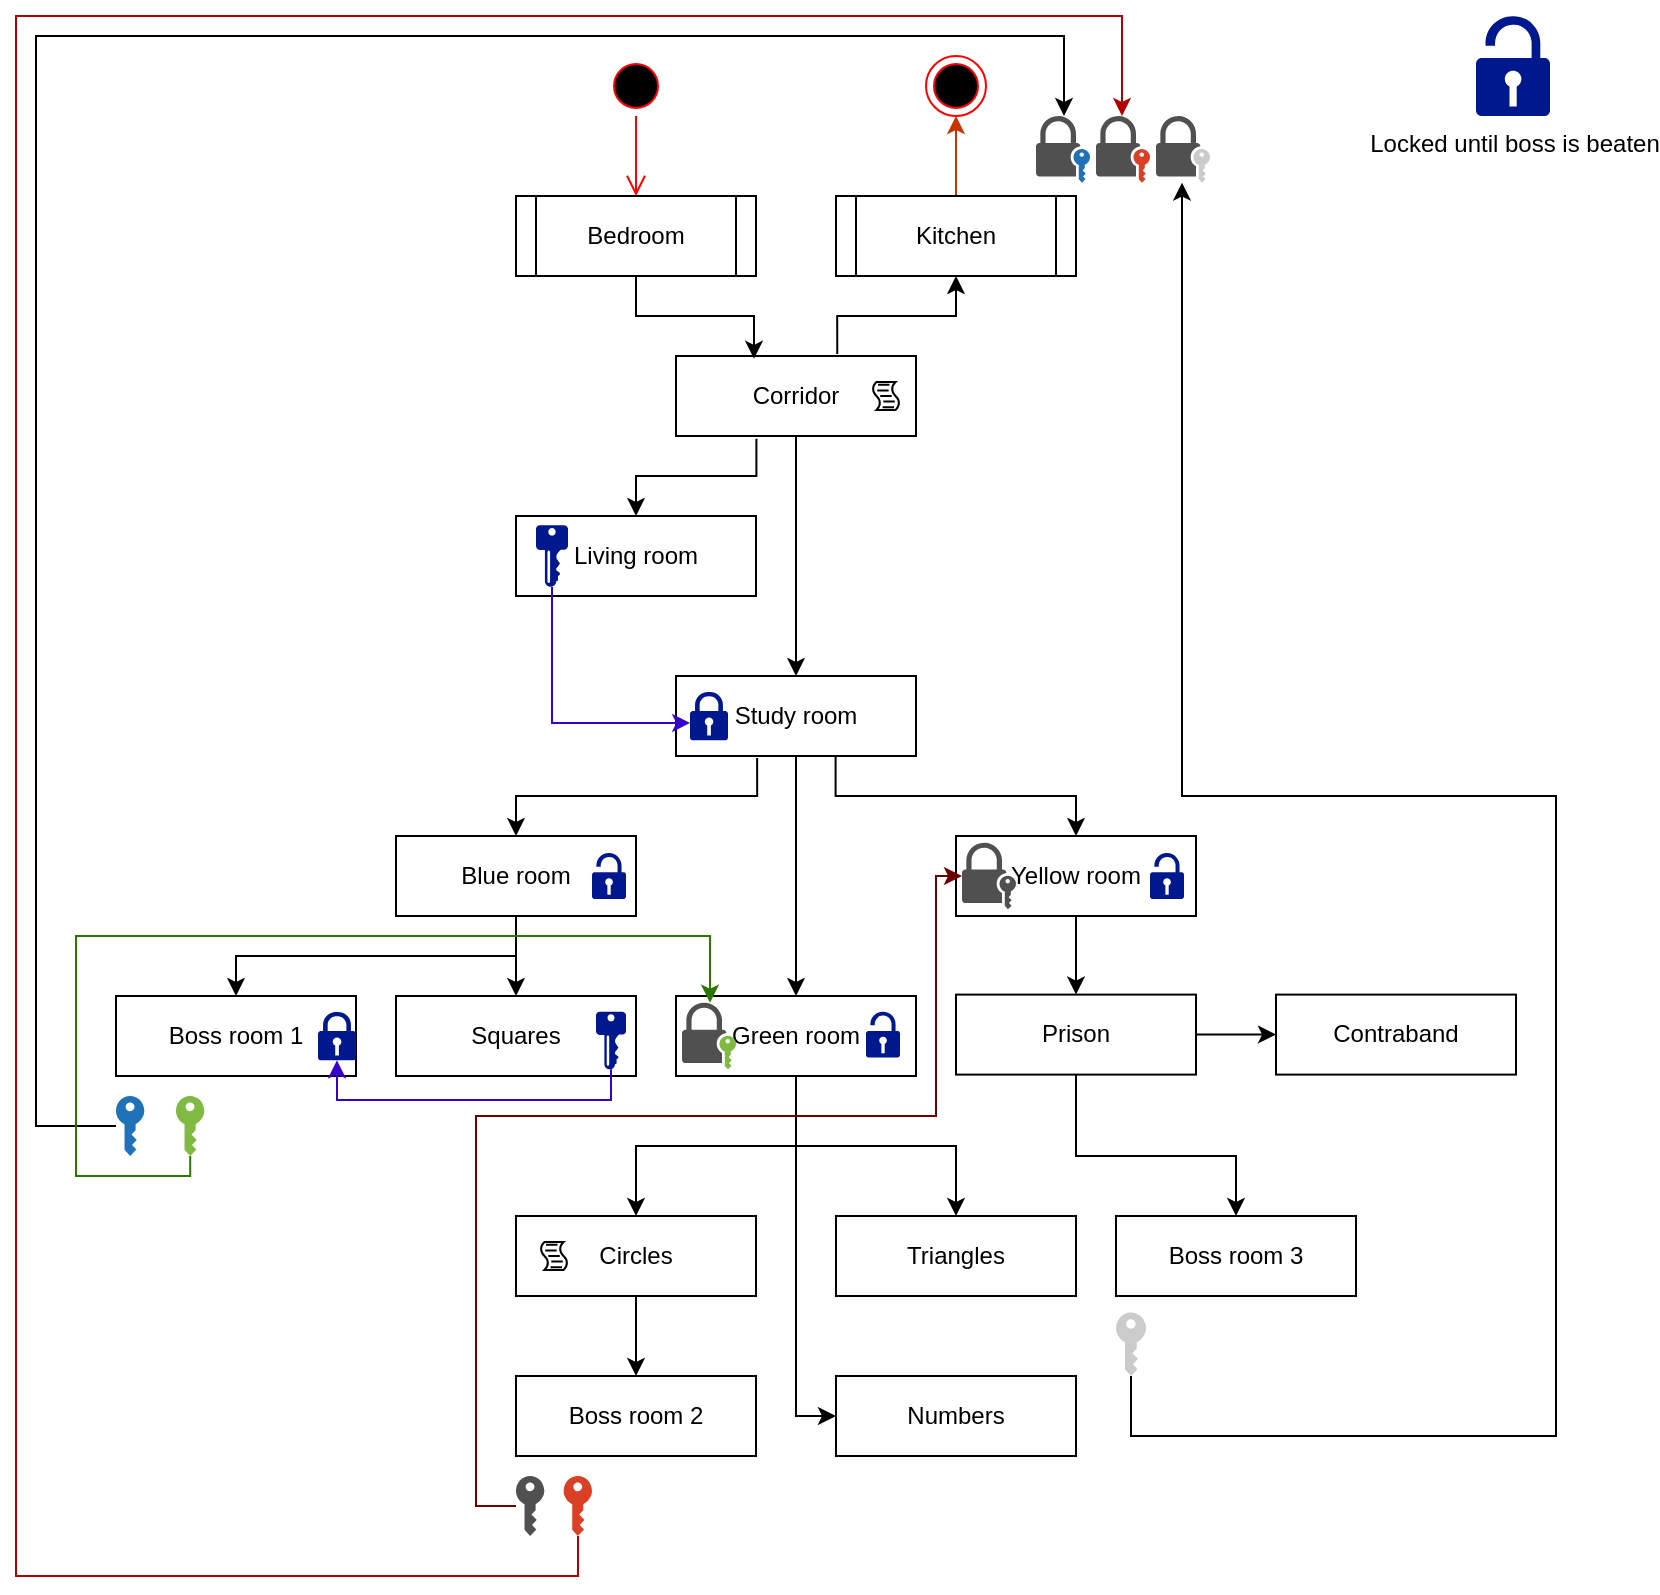 <mxfile version="13.9.6" type="github">
  <diagram id="JOVWKT4qvr71FNUXydbt" name="Page-1">
    <mxGraphModel dx="1662" dy="856" grid="1" gridSize="10" guides="1" tooltips="1" connect="1" arrows="1" fold="1" page="1" pageScale="1" pageWidth="850" pageHeight="1100" math="0" shadow="0">
      <root>
        <mxCell id="0" />
        <mxCell id="1" parent="0" />
        <mxCell id="h6kPkTVQXJsnWw4E5mSr-7" style="edgeStyle=orthogonalEdgeStyle;rounded=0;orthogonalLoop=1;jettySize=auto;html=1;entryX=0.5;entryY=1;entryDx=0;entryDy=0;exitX=0.672;exitY=-0.025;exitDx=0;exitDy=0;exitPerimeter=0;" parent="1" source="h6kPkTVQXJsnWw4E5mSr-1" target="h6kPkTVQXJsnWw4E5mSr-3" edge="1">
          <mxGeometry relative="1" as="geometry" />
        </mxCell>
        <mxCell id="h6kPkTVQXJsnWw4E5mSr-11" style="edgeStyle=orthogonalEdgeStyle;rounded=0;orthogonalLoop=1;jettySize=auto;html=1;entryX=0.5;entryY=0;entryDx=0;entryDy=0;exitX=0.335;exitY=1.035;exitDx=0;exitDy=0;exitPerimeter=0;" parent="1" source="h6kPkTVQXJsnWw4E5mSr-1" target="h6kPkTVQXJsnWw4E5mSr-10" edge="1">
          <mxGeometry relative="1" as="geometry" />
        </mxCell>
        <mxCell id="h6kPkTVQXJsnWw4E5mSr-13" style="edgeStyle=orthogonalEdgeStyle;rounded=0;orthogonalLoop=1;jettySize=auto;html=1;exitX=0.5;exitY=1;exitDx=0;exitDy=0;entryX=0.5;entryY=0;entryDx=0;entryDy=0;" parent="1" source="h6kPkTVQXJsnWw4E5mSr-1" target="h6kPkTVQXJsnWw4E5mSr-12" edge="1">
          <mxGeometry relative="1" as="geometry" />
        </mxCell>
        <mxCell id="h6kPkTVQXJsnWw4E5mSr-1" value="Corridor" style="rounded=0;whiteSpace=wrap;html=1;" parent="1" vertex="1">
          <mxGeometry x="340" y="180" width="120" height="40" as="geometry" />
        </mxCell>
        <mxCell id="h6kPkTVQXJsnWw4E5mSr-6" style="edgeStyle=orthogonalEdgeStyle;rounded=0;orthogonalLoop=1;jettySize=auto;html=1;exitX=0.5;exitY=1;exitDx=0;exitDy=0;entryX=0.325;entryY=0.035;entryDx=0;entryDy=0;entryPerimeter=0;" parent="1" source="h6kPkTVQXJsnWw4E5mSr-2" target="h6kPkTVQXJsnWw4E5mSr-1" edge="1">
          <mxGeometry relative="1" as="geometry" />
        </mxCell>
        <mxCell id="h6kPkTVQXJsnWw4E5mSr-2" value="Bedroom" style="shape=process;whiteSpace=wrap;html=1;backgroundOutline=1;size=0.083;" parent="1" vertex="1">
          <mxGeometry x="260" y="100" width="120" height="40" as="geometry" />
        </mxCell>
        <mxCell id="h6kPkTVQXJsnWw4E5mSr-24" style="edgeStyle=orthogonalEdgeStyle;rounded=0;orthogonalLoop=1;jettySize=auto;html=1;exitX=0.5;exitY=0;exitDx=0;exitDy=0;entryX=0.5;entryY=1;entryDx=0;entryDy=0;fillColor=#fa6800;strokeColor=#C73500;" parent="1" source="h6kPkTVQXJsnWw4E5mSr-3" target="h6kPkTVQXJsnWw4E5mSr-23" edge="1">
          <mxGeometry relative="1" as="geometry" />
        </mxCell>
        <mxCell id="h6kPkTVQXJsnWw4E5mSr-3" value="Kitchen" style="shape=process;whiteSpace=wrap;html=1;backgroundOutline=1;size=0.083;" parent="1" vertex="1">
          <mxGeometry x="420" y="100" width="120" height="40" as="geometry" />
        </mxCell>
        <mxCell id="h6kPkTVQXJsnWw4E5mSr-10" value="Living room" style="rounded=0;whiteSpace=wrap;html=1;" parent="1" vertex="1">
          <mxGeometry x="260" y="260" width="120" height="40" as="geometry" />
        </mxCell>
        <mxCell id="h6kPkTVQXJsnWw4E5mSr-18" style="edgeStyle=orthogonalEdgeStyle;rounded=0;orthogonalLoop=1;jettySize=auto;html=1;exitX=0.338;exitY=1.025;exitDx=0;exitDy=0;entryX=0.5;entryY=0;entryDx=0;entryDy=0;exitPerimeter=0;" parent="1" source="h6kPkTVQXJsnWw4E5mSr-12" target="h6kPkTVQXJsnWw4E5mSr-17" edge="1">
          <mxGeometry relative="1" as="geometry" />
        </mxCell>
        <mxCell id="h6kPkTVQXJsnWw4E5mSr-19" style="edgeStyle=orthogonalEdgeStyle;rounded=0;orthogonalLoop=1;jettySize=auto;html=1;exitX=0.665;exitY=1.002;exitDx=0;exitDy=0;exitPerimeter=0;" parent="1" source="h6kPkTVQXJsnWw4E5mSr-12" target="h6kPkTVQXJsnWw4E5mSr-15" edge="1">
          <mxGeometry relative="1" as="geometry" />
        </mxCell>
        <mxCell id="h6kPkTVQXJsnWw4E5mSr-20" style="edgeStyle=orthogonalEdgeStyle;rounded=0;orthogonalLoop=1;jettySize=auto;html=1;entryX=0.5;entryY=0;entryDx=0;entryDy=0;" parent="1" source="h6kPkTVQXJsnWw4E5mSr-12" target="h6kPkTVQXJsnWw4E5mSr-16" edge="1">
          <mxGeometry relative="1" as="geometry" />
        </mxCell>
        <mxCell id="h6kPkTVQXJsnWw4E5mSr-12" value="Study room" style="rounded=0;whiteSpace=wrap;html=1;" parent="1" vertex="1">
          <mxGeometry x="340" y="340" width="120" height="40" as="geometry" />
        </mxCell>
        <mxCell id="VjBglBWpp-UR3eY2EWfW-2" style="edgeStyle=orthogonalEdgeStyle;rounded=0;orthogonalLoop=1;jettySize=auto;html=1;entryX=0.5;entryY=0;entryDx=0;entryDy=0;" edge="1" parent="1" source="h6kPkTVQXJsnWw4E5mSr-15" target="VjBglBWpp-UR3eY2EWfW-1">
          <mxGeometry relative="1" as="geometry" />
        </mxCell>
        <mxCell id="h6kPkTVQXJsnWw4E5mSr-15" value="Yellow room" style="rounded=0;whiteSpace=wrap;html=1;" parent="1" vertex="1">
          <mxGeometry x="480" y="420" width="120" height="40" as="geometry" />
        </mxCell>
        <mxCell id="h6kPkTVQXJsnWw4E5mSr-61" style="edgeStyle=orthogonalEdgeStyle;rounded=0;orthogonalLoop=1;jettySize=auto;html=1;exitX=0.5;exitY=1;exitDx=0;exitDy=0;entryX=0.5;entryY=0;entryDx=0;entryDy=0;" parent="1" source="h6kPkTVQXJsnWw4E5mSr-16" target="h6kPkTVQXJsnWw4E5mSr-59" edge="1">
          <mxGeometry relative="1" as="geometry" />
        </mxCell>
        <mxCell id="h6kPkTVQXJsnWw4E5mSr-62" style="edgeStyle=orthogonalEdgeStyle;rounded=0;orthogonalLoop=1;jettySize=auto;html=1;exitX=0.5;exitY=1;exitDx=0;exitDy=0;entryX=0.5;entryY=0;entryDx=0;entryDy=0;" parent="1" source="h6kPkTVQXJsnWw4E5mSr-16" target="h6kPkTVQXJsnWw4E5mSr-58" edge="1">
          <mxGeometry relative="1" as="geometry" />
        </mxCell>
        <mxCell id="h6kPkTVQXJsnWw4E5mSr-69" style="edgeStyle=orthogonalEdgeStyle;rounded=0;orthogonalLoop=1;jettySize=auto;html=1;exitX=0.5;exitY=1;exitDx=0;exitDy=0;entryX=0;entryY=0.5;entryDx=0;entryDy=0;" parent="1" source="h6kPkTVQXJsnWw4E5mSr-16" target="h6kPkTVQXJsnWw4E5mSr-68" edge="1">
          <mxGeometry relative="1" as="geometry" />
        </mxCell>
        <mxCell id="h6kPkTVQXJsnWw4E5mSr-16" value="Green room" style="rounded=0;whiteSpace=wrap;html=1;" parent="1" vertex="1">
          <mxGeometry x="340" y="500" width="120" height="40" as="geometry" />
        </mxCell>
        <mxCell id="h6kPkTVQXJsnWw4E5mSr-28" style="edgeStyle=orthogonalEdgeStyle;rounded=0;orthogonalLoop=1;jettySize=auto;html=1;exitX=0.5;exitY=1;exitDx=0;exitDy=0;" parent="1" source="h6kPkTVQXJsnWw4E5mSr-17" target="h6kPkTVQXJsnWw4E5mSr-26" edge="1">
          <mxGeometry relative="1" as="geometry" />
        </mxCell>
        <mxCell id="h6kPkTVQXJsnWw4E5mSr-29" style="edgeStyle=orthogonalEdgeStyle;rounded=0;orthogonalLoop=1;jettySize=auto;html=1;exitX=0.5;exitY=1;exitDx=0;exitDy=0;entryX=0.5;entryY=0;entryDx=0;entryDy=0;" parent="1" source="h6kPkTVQXJsnWw4E5mSr-17" target="h6kPkTVQXJsnWw4E5mSr-25" edge="1">
          <mxGeometry relative="1" as="geometry" />
        </mxCell>
        <mxCell id="h6kPkTVQXJsnWw4E5mSr-17" value="Blue room" style="rounded=0;whiteSpace=wrap;html=1;" parent="1" vertex="1">
          <mxGeometry x="200" y="420" width="120" height="40" as="geometry" />
        </mxCell>
        <mxCell id="h6kPkTVQXJsnWw4E5mSr-21" value="" style="ellipse;html=1;shape=startState;fillColor=#000000;strokeColor=#ff0000;" parent="1" vertex="1">
          <mxGeometry x="305" y="30" width="30" height="30" as="geometry" />
        </mxCell>
        <mxCell id="h6kPkTVQXJsnWw4E5mSr-22" value="" style="edgeStyle=orthogonalEdgeStyle;html=1;verticalAlign=bottom;endArrow=open;endSize=8;strokeColor=#ff0000;entryX=0.5;entryY=0;entryDx=0;entryDy=0;" parent="1" source="h6kPkTVQXJsnWw4E5mSr-21" target="h6kPkTVQXJsnWw4E5mSr-2" edge="1">
          <mxGeometry relative="1" as="geometry">
            <mxPoint x="320" y="90" as="targetPoint" />
          </mxGeometry>
        </mxCell>
        <mxCell id="h6kPkTVQXJsnWw4E5mSr-23" value="" style="ellipse;html=1;shape=endState;fillColor=#000000;strokeColor=#ff0000;" parent="1" vertex="1">
          <mxGeometry x="465" y="30" width="30" height="30" as="geometry" />
        </mxCell>
        <mxCell id="h6kPkTVQXJsnWw4E5mSr-25" value="Squares" style="rounded=0;whiteSpace=wrap;html=1;" parent="1" vertex="1">
          <mxGeometry x="200" y="500" width="120" height="40" as="geometry" />
        </mxCell>
        <mxCell id="h6kPkTVQXJsnWw4E5mSr-26" value="Boss room 1" style="rounded=0;whiteSpace=wrap;html=1;" parent="1" vertex="1">
          <mxGeometry x="60" y="500" width="120" height="40" as="geometry" />
        </mxCell>
        <mxCell id="h6kPkTVQXJsnWw4E5mSr-36" value="" style="pointerEvents=1;shadow=0;dashed=0;html=1;strokeColor=none;fillColor=#505050;labelPosition=center;verticalLabelPosition=bottom;verticalAlign=top;outlineConnect=0;align=center;shape=mxgraph.office.security.lock_with_key_security_orange;" parent="1" vertex="1">
          <mxGeometry x="550" y="60" width="27" height="33.32" as="geometry" />
        </mxCell>
        <mxCell id="h6kPkTVQXJsnWw4E5mSr-37" value="" style="pointerEvents=1;shadow=0;dashed=0;html=1;strokeColor=none;fillColor=#505050;labelPosition=center;verticalLabelPosition=bottom;verticalAlign=top;outlineConnect=0;align=center;shape=mxgraph.office.security.lock_with_key_security_blue;" parent="1" vertex="1">
          <mxGeometry x="520" y="60" width="27" height="33.32" as="geometry" />
        </mxCell>
        <mxCell id="h6kPkTVQXJsnWw4E5mSr-40" value="" style="pointerEvents=1;shadow=0;dashed=0;html=1;strokeColor=none;fillColor=#505050;labelPosition=center;verticalLabelPosition=bottom;verticalAlign=top;outlineConnect=0;align=center;shape=mxgraph.office.security.lock_with_key_security_ghosted;" parent="1" vertex="1">
          <mxGeometry x="580" y="60" width="27" height="33.32" as="geometry" />
        </mxCell>
        <mxCell id="h6kPkTVQXJsnWw4E5mSr-41" value="" style="pointerEvents=1;shadow=0;dashed=0;html=1;strokeColor=none;fillColor=#505050;labelPosition=center;verticalLabelPosition=bottom;verticalAlign=top;outlineConnect=0;align=center;shape=mxgraph.office.security.lock_with_key_security;" parent="1" vertex="1">
          <mxGeometry x="483" y="423.34" width="27" height="33.32" as="geometry" />
        </mxCell>
        <mxCell id="h6kPkTVQXJsnWw4E5mSr-42" value="" style="pointerEvents=1;shadow=0;dashed=0;html=1;strokeColor=none;fillColor=#505050;labelPosition=center;verticalLabelPosition=bottom;verticalAlign=top;outlineConnect=0;align=center;shape=mxgraph.office.security.lock_with_key_security_green;" parent="1" vertex="1">
          <mxGeometry x="343" y="503.35" width="27" height="33.32" as="geometry" />
        </mxCell>
        <mxCell id="h6kPkTVQXJsnWw4E5mSr-49" style="edgeStyle=orthogonalEdgeStyle;rounded=0;orthogonalLoop=1;jettySize=auto;html=1;" parent="1" source="h6kPkTVQXJsnWw4E5mSr-44" target="h6kPkTVQXJsnWw4E5mSr-37" edge="1">
          <mxGeometry relative="1" as="geometry">
            <Array as="points">
              <mxPoint x="20" y="565" />
              <mxPoint x="20" y="20" />
              <mxPoint x="534" y="20" />
            </Array>
          </mxGeometry>
        </mxCell>
        <mxCell id="h6kPkTVQXJsnWw4E5mSr-44" value="" style="pointerEvents=1;shadow=0;dashed=0;html=1;strokeColor=none;labelPosition=center;verticalLabelPosition=bottom;verticalAlign=top;outlineConnect=0;align=center;shape=mxgraph.office.security.key_permissions;fillColor=#2072B8;" parent="1" vertex="1">
          <mxGeometry x="60" y="550" width="14.15" height="30" as="geometry" />
        </mxCell>
        <mxCell id="h6kPkTVQXJsnWw4E5mSr-45" value="" style="aspect=fixed;pointerEvents=1;shadow=0;dashed=0;html=1;strokeColor=none;labelPosition=center;verticalLabelPosition=bottom;verticalAlign=top;align=center;fillColor=#00188D;shape=mxgraph.mscae.enterprise.lock" parent="1" vertex="1">
          <mxGeometry x="161" y="507.82" width="19" height="24.36" as="geometry" />
        </mxCell>
        <mxCell id="h6kPkTVQXJsnWw4E5mSr-47" style="edgeStyle=orthogonalEdgeStyle;rounded=0;orthogonalLoop=1;jettySize=auto;html=1;entryX=0.5;entryY=1;entryDx=0;entryDy=0;entryPerimeter=0;fillColor=#6a00ff;strokeColor=#3700CC;" parent="1" source="h6kPkTVQXJsnWw4E5mSr-46" target="h6kPkTVQXJsnWw4E5mSr-45" edge="1">
          <mxGeometry relative="1" as="geometry">
            <Array as="points">
              <mxPoint x="307" y="552" />
              <mxPoint x="171" y="552" />
            </Array>
          </mxGeometry>
        </mxCell>
        <mxCell id="h6kPkTVQXJsnWw4E5mSr-46" value="" style="aspect=fixed;pointerEvents=1;shadow=0;dashed=0;html=1;strokeColor=none;labelPosition=center;verticalLabelPosition=bottom;verticalAlign=top;align=center;fillColor=#00188D;shape=mxgraph.mscae.enterprise.key_permissions" parent="1" vertex="1">
          <mxGeometry x="300" y="507.82" width="15" height="28.85" as="geometry" />
        </mxCell>
        <mxCell id="h6kPkTVQXJsnWw4E5mSr-53" style="edgeStyle=orthogonalEdgeStyle;rounded=0;orthogonalLoop=1;jettySize=auto;html=1;fillColor=#60a917;strokeColor=#2D7600;" parent="1" source="h6kPkTVQXJsnWw4E5mSr-48" target="h6kPkTVQXJsnWw4E5mSr-42" edge="1">
          <mxGeometry relative="1" as="geometry">
            <mxPoint x="350" y="410" as="targetPoint" />
            <Array as="points">
              <mxPoint x="97" y="590" />
              <mxPoint x="40" y="590" />
              <mxPoint x="40" y="470" />
              <mxPoint x="357" y="470" />
            </Array>
          </mxGeometry>
        </mxCell>
        <mxCell id="h6kPkTVQXJsnWw4E5mSr-48" value="" style="pointerEvents=1;shadow=0;dashed=0;html=1;strokeColor=none;labelPosition=center;verticalLabelPosition=bottom;verticalAlign=top;outlineConnect=0;align=center;shape=mxgraph.office.security.key_permissions;fillColor=#7FBA42;" parent="1" vertex="1">
          <mxGeometry x="90" y="550" width="14.15" height="30" as="geometry" />
        </mxCell>
        <mxCell id="h6kPkTVQXJsnWw4E5mSr-52" style="edgeStyle=orthogonalEdgeStyle;rounded=0;orthogonalLoop=1;jettySize=auto;html=1;entryX=0.005;entryY=0.643;entryDx=0;entryDy=0;entryPerimeter=0;fillColor=#6a00ff;strokeColor=#3700CC;" parent="1" source="h6kPkTVQXJsnWw4E5mSr-50" target="h6kPkTVQXJsnWw4E5mSr-51" edge="1">
          <mxGeometry relative="1" as="geometry">
            <Array as="points">
              <mxPoint x="278" y="364" />
            </Array>
          </mxGeometry>
        </mxCell>
        <mxCell id="h6kPkTVQXJsnWw4E5mSr-50" value="" style="aspect=fixed;pointerEvents=1;shadow=0;dashed=0;html=1;strokeColor=none;labelPosition=center;verticalLabelPosition=bottom;verticalAlign=top;align=center;fillColor=#00188D;shape=mxgraph.mscae.enterprise.key_permissions" parent="1" vertex="1">
          <mxGeometry x="270" y="264.61" width="16" height="30.77" as="geometry" />
        </mxCell>
        <mxCell id="h6kPkTVQXJsnWw4E5mSr-51" value="" style="aspect=fixed;pointerEvents=1;shadow=0;dashed=0;html=1;strokeColor=none;labelPosition=center;verticalLabelPosition=bottom;verticalAlign=top;align=center;fillColor=#00188D;shape=mxgraph.mscae.enterprise.lock" parent="1" vertex="1">
          <mxGeometry x="347" y="347.82" width="19" height="24.36" as="geometry" />
        </mxCell>
        <mxCell id="h6kPkTVQXJsnWw4E5mSr-54" value="" style="aspect=fixed;pointerEvents=1;shadow=0;dashed=0;html=1;strokeColor=none;labelPosition=center;verticalLabelPosition=bottom;verticalAlign=top;align=center;fillColor=#00188D;shape=mxgraph.mscae.enterprise.lock_unlocked" parent="1" vertex="1">
          <mxGeometry x="298" y="428.51" width="17" height="22.97" as="geometry" />
        </mxCell>
        <mxCell id="h6kPkTVQXJsnWw4E5mSr-55" value="" style="aspect=fixed;pointerEvents=1;shadow=0;dashed=0;html=1;strokeColor=none;labelPosition=center;verticalLabelPosition=bottom;verticalAlign=top;align=center;fillColor=#00188D;shape=mxgraph.mscae.enterprise.lock_unlocked" parent="1" vertex="1">
          <mxGeometry x="435" y="507.82" width="17" height="22.97" as="geometry" />
        </mxCell>
        <mxCell id="h6kPkTVQXJsnWw4E5mSr-56" value="" style="aspect=fixed;pointerEvents=1;shadow=0;dashed=0;html=1;strokeColor=none;labelPosition=center;verticalLabelPosition=bottom;verticalAlign=top;align=center;fillColor=#00188D;shape=mxgraph.mscae.enterprise.lock_unlocked" parent="1" vertex="1">
          <mxGeometry x="577" y="428.51" width="17" height="22.97" as="geometry" />
        </mxCell>
        <mxCell id="h6kPkTVQXJsnWw4E5mSr-57" value="Locked until boss is beaten" style="aspect=fixed;pointerEvents=1;shadow=0;dashed=0;html=1;strokeColor=none;labelPosition=center;verticalLabelPosition=bottom;verticalAlign=top;align=center;fillColor=#00188D;shape=mxgraph.mscae.enterprise.lock_unlocked" parent="1" vertex="1">
          <mxGeometry x="740" y="10" width="37" height="50" as="geometry" />
        </mxCell>
        <mxCell id="h6kPkTVQXJsnWw4E5mSr-58" value="Triangles" style="rounded=0;whiteSpace=wrap;html=1;" parent="1" vertex="1">
          <mxGeometry x="420" y="610" width="120" height="40" as="geometry" />
        </mxCell>
        <mxCell id="h6kPkTVQXJsnWw4E5mSr-67" style="edgeStyle=orthogonalEdgeStyle;rounded=0;orthogonalLoop=1;jettySize=auto;html=1;" parent="1" source="h6kPkTVQXJsnWw4E5mSr-59" target="h6kPkTVQXJsnWw4E5mSr-60" edge="1">
          <mxGeometry relative="1" as="geometry" />
        </mxCell>
        <mxCell id="h6kPkTVQXJsnWw4E5mSr-59" value="Circles" style="rounded=0;whiteSpace=wrap;html=1;" parent="1" vertex="1">
          <mxGeometry x="260" y="610" width="120" height="40" as="geometry" />
        </mxCell>
        <mxCell id="h6kPkTVQXJsnWw4E5mSr-60" value="Boss room 2" style="rounded=0;whiteSpace=wrap;html=1;" parent="1" vertex="1">
          <mxGeometry x="260" y="690" width="120" height="40" as="geometry" />
        </mxCell>
        <mxCell id="h6kPkTVQXJsnWw4E5mSr-63" value="" style="shape=mxgraph.bpmn.script_task;html=1;outlineConnect=0;" parent="1" vertex="1">
          <mxGeometry x="438" y="193" width="14" height="14" as="geometry" />
        </mxCell>
        <mxCell id="h6kPkTVQXJsnWw4E5mSr-64" value="" style="shape=mxgraph.bpmn.script_task;html=1;outlineConnect=0;" parent="1" vertex="1">
          <mxGeometry x="272" y="623" width="14" height="14" as="geometry" />
        </mxCell>
        <mxCell id="h6kPkTVQXJsnWw4E5mSr-65" value="" style="shape=image;html=1;verticalAlign=top;verticalLabelPosition=bottom;labelBackgroundColor=#ffffff;imageAspect=0;aspect=fixed;image=https://cdn4.iconfinder.com/data/icons/standard-free-icons/139/Setting01-128.png" parent="1" vertex="1">
          <mxGeometry x="424" y="616" width="28" height="28" as="geometry" />
        </mxCell>
        <mxCell id="h6kPkTVQXJsnWw4E5mSr-66" value="" style="shape=image;html=1;verticalAlign=top;verticalLabelPosition=bottom;labelBackgroundColor=#ffffff;imageAspect=0;aspect=fixed;image=https://cdn1.iconfinder.com/data/icons/construction-tool-line-foreman-equipment/512/Screw_bolts-128.png" parent="1" vertex="1">
          <mxGeometry x="343" y="612" width="38" height="38" as="geometry" />
        </mxCell>
        <mxCell id="h6kPkTVQXJsnWw4E5mSr-68" value="Numbers" style="rounded=0;whiteSpace=wrap;html=1;" parent="1" vertex="1">
          <mxGeometry x="420" y="690" width="120" height="40" as="geometry" />
        </mxCell>
        <mxCell id="h6kPkTVQXJsnWw4E5mSr-70" value="" style="shape=image;html=1;verticalAlign=top;verticalLabelPosition=bottom;labelBackgroundColor=#ffffff;imageAspect=0;aspect=fixed;image=https://cdn4.iconfinder.com/data/icons/standard-free-icons/139/Setting01-128.png" parent="1" vertex="1">
          <mxGeometry x="424" y="696" width="28" height="28" as="geometry" />
        </mxCell>
        <mxCell id="h6kPkTVQXJsnWw4E5mSr-73" style="edgeStyle=orthogonalEdgeStyle;rounded=0;orthogonalLoop=1;jettySize=auto;html=1;fillColor=#a20025;strokeColor=#6F0000;" parent="1" source="h6kPkTVQXJsnWw4E5mSr-72" target="h6kPkTVQXJsnWw4E5mSr-41" edge="1">
          <mxGeometry relative="1" as="geometry">
            <Array as="points">
              <mxPoint x="240" y="755" />
              <mxPoint x="240" y="560" />
              <mxPoint x="470" y="560" />
              <mxPoint x="470" y="440" />
            </Array>
          </mxGeometry>
        </mxCell>
        <mxCell id="h6kPkTVQXJsnWw4E5mSr-72" value="" style="pointerEvents=1;shadow=0;dashed=0;html=1;strokeColor=none;fillColor=#505050;labelPosition=center;verticalLabelPosition=bottom;verticalAlign=top;outlineConnect=0;align=center;shape=mxgraph.office.security.key_permissions;" parent="1" vertex="1">
          <mxGeometry x="260" y="740" width="14.15" height="30" as="geometry" />
        </mxCell>
        <mxCell id="h6kPkTVQXJsnWw4E5mSr-75" style="edgeStyle=orthogonalEdgeStyle;rounded=0;orthogonalLoop=1;jettySize=auto;html=1;fillColor=#e51400;strokeColor=#B20000;" parent="1" source="h6kPkTVQXJsnWw4E5mSr-74" target="h6kPkTVQXJsnWw4E5mSr-36" edge="1">
          <mxGeometry relative="1" as="geometry">
            <mxPoint x="-30" y="-20" as="targetPoint" />
            <Array as="points">
              <mxPoint x="291" y="790" />
              <mxPoint x="10" y="790" />
              <mxPoint x="10" y="10" />
              <mxPoint x="563" y="10" />
            </Array>
          </mxGeometry>
        </mxCell>
        <mxCell id="h6kPkTVQXJsnWw4E5mSr-74" value="" style="pointerEvents=1;shadow=0;dashed=0;html=1;strokeColor=none;labelPosition=center;verticalLabelPosition=bottom;verticalAlign=top;outlineConnect=0;align=center;shape=mxgraph.office.security.key_permissions;fillColor=#DA4026;" parent="1" vertex="1">
          <mxGeometry x="283.85" y="740" width="14.15" height="30" as="geometry" />
        </mxCell>
        <mxCell id="h6kPkTVQXJsnWw4E5mSr-78" value="Boss room 3" style="rounded=0;whiteSpace=wrap;html=1;" parent="1" vertex="1">
          <mxGeometry x="560" y="610" width="120" height="40" as="geometry" />
        </mxCell>
        <mxCell id="VjBglBWpp-UR3eY2EWfW-4" style="edgeStyle=orthogonalEdgeStyle;rounded=0;orthogonalLoop=1;jettySize=auto;html=1;exitX=1;exitY=0.5;exitDx=0;exitDy=0;entryX=0;entryY=0.5;entryDx=0;entryDy=0;" edge="1" parent="1" source="VjBglBWpp-UR3eY2EWfW-1" target="VjBglBWpp-UR3eY2EWfW-3">
          <mxGeometry relative="1" as="geometry" />
        </mxCell>
        <mxCell id="VjBglBWpp-UR3eY2EWfW-5" style="edgeStyle=orthogonalEdgeStyle;rounded=0;orthogonalLoop=1;jettySize=auto;html=1;entryX=0.5;entryY=0;entryDx=0;entryDy=0;" edge="1" parent="1" source="VjBglBWpp-UR3eY2EWfW-1" target="h6kPkTVQXJsnWw4E5mSr-78">
          <mxGeometry relative="1" as="geometry">
            <Array as="points">
              <mxPoint x="540" y="580" />
              <mxPoint x="620" y="580" />
            </Array>
          </mxGeometry>
        </mxCell>
        <mxCell id="VjBglBWpp-UR3eY2EWfW-1" value="Prison" style="rounded=0;whiteSpace=wrap;html=1;" vertex="1" parent="1">
          <mxGeometry x="480" y="499.3" width="120" height="40" as="geometry" />
        </mxCell>
        <mxCell id="VjBglBWpp-UR3eY2EWfW-3" value="Contraband" style="rounded=0;whiteSpace=wrap;html=1;" vertex="1" parent="1">
          <mxGeometry x="640" y="499.3" width="120" height="40" as="geometry" />
        </mxCell>
        <mxCell id="VjBglBWpp-UR3eY2EWfW-7" style="edgeStyle=orthogonalEdgeStyle;rounded=0;orthogonalLoop=1;jettySize=auto;html=1;" edge="1" parent="1" source="VjBglBWpp-UR3eY2EWfW-6" target="h6kPkTVQXJsnWw4E5mSr-40">
          <mxGeometry relative="1" as="geometry">
            <Array as="points">
              <mxPoint x="568" y="720" />
              <mxPoint x="780" y="720" />
              <mxPoint x="780" y="400" />
              <mxPoint x="593" y="400" />
            </Array>
          </mxGeometry>
        </mxCell>
        <mxCell id="VjBglBWpp-UR3eY2EWfW-6" value="" style="pointerEvents=1;shadow=0;dashed=0;html=1;strokeColor=none;labelPosition=center;verticalLabelPosition=bottom;verticalAlign=top;outlineConnect=0;align=center;shape=mxgraph.office.security.key_permissions;fillColor=#CCCBCB;" vertex="1" parent="1">
          <mxGeometry x="560" y="658.2" width="15" height="31.8" as="geometry" />
        </mxCell>
      </root>
    </mxGraphModel>
  </diagram>
</mxfile>
